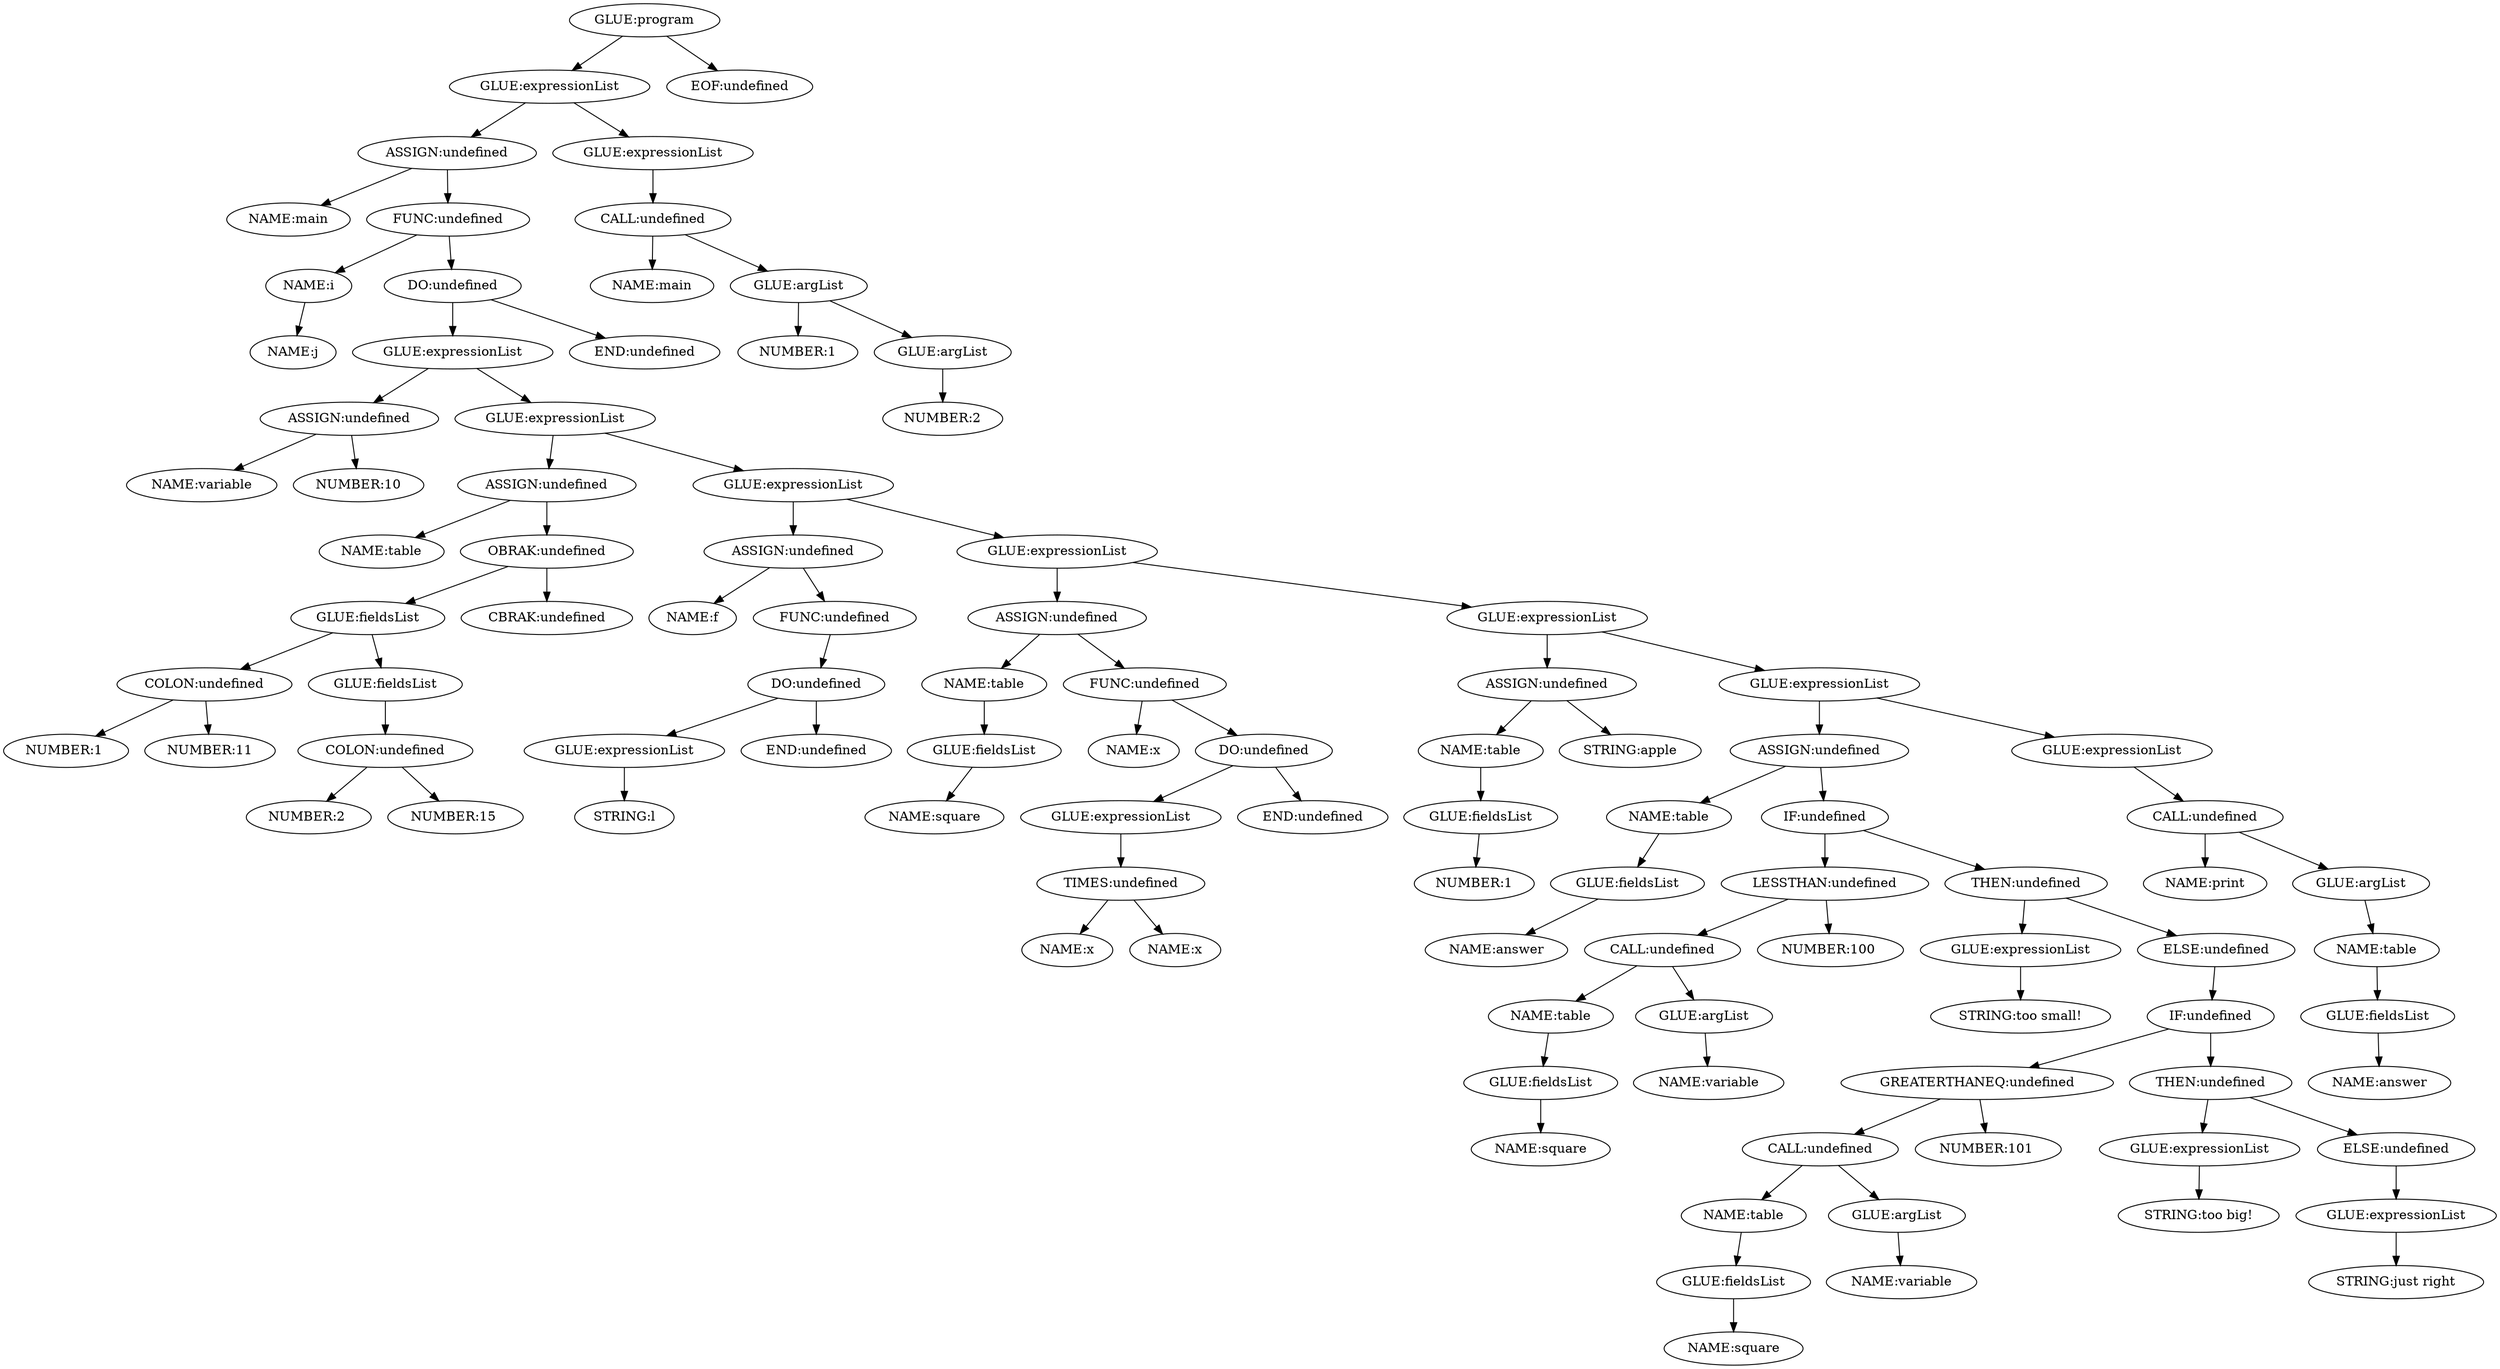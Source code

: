 digraph G {
1 [label="GLUE:program"];
1 -> 2;
2 [label="GLUE:expressionList"];
2 -> 3;
3 [label="ASSIGN:undefined"];
3 -> 0;
0 [label="NAME:main"];
3 -> 4;
4 [label="FUNC:undefined"];
4 -> 6;
6 [label="NAME:i"];
6 -> 8;
8 [label="NAME:j"];
4 -> 10;
10 [label="DO:undefined"];
10 -> 12;
12 [label="GLUE:expressionList"];
12 -> 13;
13 [label="ASSIGN:undefined"];
13 -> 11;
11 [label="NAME:variable"];
13 -> 14;
14 [label="NUMBER:10"];
12 -> 17;
17 [label="GLUE:expressionList"];
17 -> 18;
18 [label="ASSIGN:undefined"];
18 -> 16;
16 [label="NAME:table"];
18 -> 19;
19 [label="OBRAK:undefined"];
19 -> 21;
21 [label="GLUE:fieldsList"];
21 -> 22;
22 [label="COLON:undefined"];
22 -> 20;
20 [label="NUMBER:1 "];
22 -> 23;
23 [label="NUMBER:11"];
21 -> 26;
26 [label="GLUE:fieldsList"];
26 -> 27;
27 [label="COLON:undefined"];
27 -> 25;
25 [label="NUMBER:2 "];
27 -> 28;
28 [label="NUMBER:15 "];
19 -> 29;
29 [label="CBRAK:undefined"];
17 -> 32;
32 [label="GLUE:expressionList"];
32 -> 33;
33 [label="ASSIGN:undefined"];
33 -> 31;
31 [label="NAME:f"];
33 -> 34;
34 [label="FUNC:undefined"];
34 -> 37;
37 [label="DO:undefined"];
37 -> 39;
39 [label="GLUE:expressionList"];
39 -> 38;
38 [label="STRING:l"];
37 -> 41;
41 [label="END:undefined"];
32 -> 45;
45 [label="GLUE:expressionList"];
45 -> 50;
50 [label="ASSIGN:undefined"];
50 -> 44;
44 [label="NAME:table"];
44 -> 47;
47 [label="GLUE:fieldsList"];
47 -> 48;
48 [label="NAME:square"];
50 -> 51;
51 [label="FUNC:undefined"];
51 -> 53;
53 [label="NAME:x"];
51 -> 55;
55 [label="DO:undefined"];
55 -> 57;
57 [label="GLUE:expressionList"];
57 -> 58;
58 [label="TIMES:undefined"];
58 -> 56;
56 [label="NAME:x"];
58 -> 59;
59 [label="NAME:x"];
55 -> 61;
61 [label="END:undefined"];
45 -> 65;
65 [label="GLUE:expressionList"];
65 -> 70;
70 [label="ASSIGN:undefined"];
70 -> 64;
64 [label="NAME:table"];
64 -> 67;
67 [label="GLUE:fieldsList"];
67 -> 68;
68 [label="NUMBER:1"];
70 -> 71;
71 [label="STRING:apple"];
65 -> 74;
74 [label="GLUE:expressionList"];
74 -> 79;
79 [label="ASSIGN:undefined"];
79 -> 73;
73 [label="NAME:table"];
73 -> 76;
76 [label="GLUE:fieldsList"];
76 -> 77;
77 [label="NAME:answer"];
79 -> 80;
80 [label="IF:undefined"];
80 -> 91;
91 [label="LESSTHAN:undefined"];
91 -> 81;
81 [label="CALL:undefined"];
81 -> 82;
82 [label="NAME:table"];
82 -> 84;
84 [label="GLUE:fieldsList"];
84 -> 85;
85 [label="NAME:square"];
81 -> 89;
89 [label="GLUE:argList"];
89 -> 88;
88 [label="NAME:variable"];
91 -> 92;
92 [label="NUMBER:100 "];
80 -> 93;
93 [label="THEN:undefined"];
93 -> 95;
95 [label="GLUE:expressionList"];
95 -> 94;
94 [label="STRING:too small!"];
93 -> 97;
97 [label="ELSE:undefined"];
97 -> 99;
99 [label="IF:undefined"];
99 -> 110;
110 [label="GREATERTHANEQ:undefined"];
110 -> 100;
100 [label="CALL:undefined"];
100 -> 101;
101 [label="NAME:table"];
101 -> 103;
103 [label="GLUE:fieldsList"];
103 -> 104;
104 [label="NAME:square"];
100 -> 108;
108 [label="GLUE:argList"];
108 -> 107;
107 [label="NAME:variable"];
110 -> 111;
111 [label="NUMBER:101 "];
99 -> 112;
112 [label="THEN:undefined"];
112 -> 114;
114 [label="GLUE:expressionList"];
114 -> 113;
113 [label="STRING:too big!"];
112 -> 116;
116 [label="ELSE:undefined"];
116 -> 119;
119 [label="GLUE:expressionList"];
119 -> 118;
118 [label="STRING:just right"];
74 -> 125;
125 [label="GLUE:expressionList"];
125 -> 124;
124 [label="CALL:undefined"];
124 -> 126;
126 [label="NAME:print"];
124 -> 129;
129 [label="GLUE:argList"];
129 -> 128;
128 [label="NAME:table"];
128 -> 131;
131 [label="GLUE:fieldsList"];
131 -> 132;
132 [label="NAME:answer"];
10 -> 136;
136 [label="END:undefined"];
2 -> 140;
140 [label="GLUE:expressionList"];
140 -> 139;
139 [label="CALL:undefined"];
139 -> 141;
141 [label="NAME:main"];
139 -> 144;
144 [label="GLUE:argList"];
144 -> 143;
143 [label="NUMBER:1"];
144 -> 147;
147 [label="GLUE:argList"];
147 -> 146;
146 [label="NUMBER:2"];
1 -> 150;
150 [label="EOF:undefined"];
}

